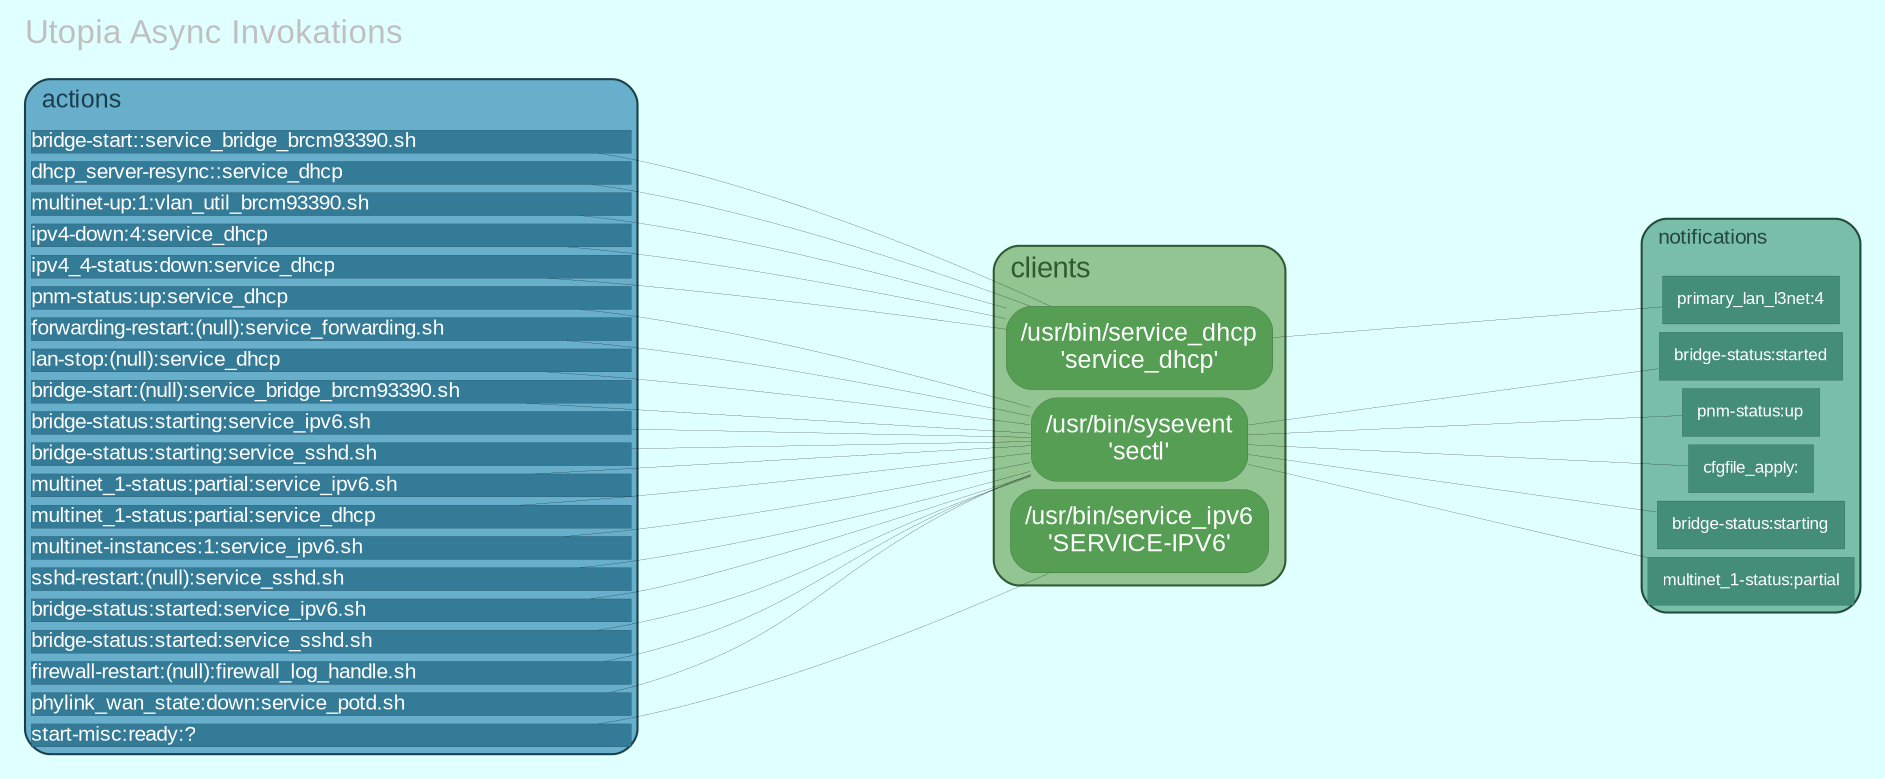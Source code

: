 digraph {
bgcolor=lightcyan
rankdir=LR
nodesep="0.05"
ranksep="2.5"
fontname="Arial"; fontsize=16; fontcolor=grey
label="Utopia Async Invokations"
labelloc=top
labeljust="l"
edge [color=black arrowsize=0.5 penwidth=0.1]
subgraph cluster_f37bd2f66651e7d46f6d38440f2bc5dd {
margin=3;
penwidth=1.0;
fillcolor="#79BEA8";
color="#23483C";
fontcolor="#23483C";
fontsize=10;
node[fontname="Arial" height=0 margin="0.1" penwidth=0.1];
label="notifications\l";
style="filled, rounded";
_fac04ca68a48af91f0290001604a2463 [label="" shape=plaintext style=invisible]
_3c329a067e241f3032cf69849a2c88f7 [label="pnm-status:up\l" fontsize=8 style="filled" width="0" shape="box" fillcolor="#448D76" color="#093426" fontcolor="white" tooltip="" URL=""]
_3c329a067e241f3032cf69849a2c88f7 [label="pnm-status:up\l" fontsize=8 style="filled" width="0" shape="box" fillcolor="#448D76" color="#093426" fontcolor="white" tooltip="" URL=""]
_0e17053ff88d0646b2350cfd848bcee3 [label="primary_lan_l3net:4\l" fontsize=8 style="filled" width="0" shape="box" fillcolor="#448D76" color="#093426" fontcolor="white" tooltip="" URL=""]
_0e17053ff88d0646b2350cfd848bcee3 [label="primary_lan_l3net:4\l" fontsize=8 style="filled" width="0" shape="box" fillcolor="#448D76" color="#093426" fontcolor="white" tooltip="" URL=""]
_b3499ae600820fa1ab594dae9546af20 [label="bridge-status:starting\l" fontsize=8 style="filled" width="0" shape="box" fillcolor="#448D76" color="#093426" fontcolor="white" tooltip="" URL=""]
_b3499ae600820fa1ab594dae9546af20 [label="bridge-status:starting\l" fontsize=8 style="filled" width="0" shape="box" fillcolor="#448D76" color="#093426" fontcolor="white" tooltip="" URL=""]
_237940f4adb97535202452b4d3378fe9 [label="multinet_1-status:partial\l" fontsize=8 style="filled" width="0" shape="box" fillcolor="#448D76" color="#093426" fontcolor="white" tooltip="" URL=""]
_237940f4adb97535202452b4d3378fe9 [label="multinet_1-status:partial\l" fontsize=8 style="filled" width="0" shape="box" fillcolor="#448D76" color="#093426" fontcolor="white" tooltip="" URL=""]
_414daa7fbb1239a586f432a053d18522 [label="bridge-status:started\l" fontsize=8 style="filled" width="0" shape="box" fillcolor="#448D76" color="#093426" fontcolor="white" tooltip="" URL=""]
_414daa7fbb1239a586f432a053d18522 [label="bridge-status:started\l" fontsize=8 style="filled" width="0" shape="box" fillcolor="#448D76" color="#093426" fontcolor="white" tooltip="" URL=""]
_414daa7fbb1239a586f432a053d18522 [label="bridge-status:started\l" fontsize=8 style="filled" width="0" shape="box" fillcolor="#448D76" color="#093426" fontcolor="white" tooltip="" URL=""]
_414daa7fbb1239a586f432a053d18522 [label="bridge-status:started\l" fontsize=8 style="filled" width="0" shape="box" fillcolor="#448D76" color="#093426" fontcolor="white" tooltip="" URL=""]
_ac2fa553aedc468ef2ad36b5b6981d0d [label="cfgfile_apply:\l" fontsize=8 style="filled" width="0" shape="box" fillcolor="#448D76" color="#093426" fontcolor="white" tooltip="" URL=""]
_ac2fa553aedc468ef2ad36b5b6981d0d [label="cfgfile_apply:\l" fontsize=8 style="filled" width="0" shape="box" fillcolor="#448D76" color="#093426" fontcolor="white" tooltip="" URL=""]
}
subgraph cluster_fac04ca68a48af91f0290001604a2463 {
margin=6;
penwidth=1.0;
fillcolor="#92C591";
color="#305A30";
fontcolor="#305A30";
fontsize=14;
node[fontname="Arial" height=0 margin="0.1" penwidth=0.1];
label="clients\l";
style="filled, rounded";
_fac04ca68a48af91f0290001604a2463 [label="" shape=plaintext style=invisible]
_5309a5e663f34a4bd54178ec47889544 [label="/usr/bin/sysevent
'sectl'" fontsize=12 style="filled,rounded" width="0" shape="box" fillcolor="#559E54" color="#0A3409" fontcolor="white" tooltip="" URL=""]
_d8b331abc3de4eadb9f080a5a0278e9f [label="/usr/bin/service_dhcp
'service_dhcp'" fontsize=12 style="filled,rounded" width="0" shape="box" fillcolor="#559E54" color="#0A3409" fontcolor="white" tooltip="" URL=""]
_6eb51fc3b0463c5722d44d93c4932914 [label="/usr/bin/service_ipv6
'SERVICE-IPV6'" fontsize=12 style="filled,rounded" width="0" shape="box" fillcolor="#559E54" color="#0A3409" fontcolor="white" tooltip="" URL=""]
}
subgraph cluster_ebb67a4271abe715344471b0f16321f6 {
margin=3;
penwidth=1.0;
fillcolor="#67AFCB";
color="#1A3E4C";
fontcolor="#1A3E4C";
fontsize=12;
node[fontname="Arial" height=0 margin=0 penwidth=0.1];
label="actions\l";
style="filled,rounded";
_fac04ca68a48af91f0290001604a2463 [label="" shape=plaintext style=invisible]
_193ef799d687ba9b28fde0c62f8f84d3 [label="phylink_wan_state:down:service_potd.sh\l" fontsize=10 style="filled" width="4" shape="box" fillcolor="#347B98" color="#092834" fontcolor="white" tooltip="" URL=""]
_193ef799d687ba9b28fde0c62f8f84d3 [label="phylink_wan_state:down:service_potd.sh\l" fontsize=10 style="filled" width="4" shape="box" fillcolor="#347B98" color="#092834" fontcolor="white" tooltip="" URL=""]
_454972dec10de0a339fbe444a8265b8e [label="pnm-status:up:service_dhcp\l" fontsize=10 style="filled" width="4" shape="box" fillcolor="#347B98" color="#092834" fontcolor="white" tooltip="" URL=""]
_454972dec10de0a339fbe444a8265b8e [label="pnm-status:up:service_dhcp\l" fontsize=10 style="filled" width="4" shape="box" fillcolor="#347B98" color="#092834" fontcolor="white" tooltip="" URL=""]
_5669cc17720ed841e3e49494ae33409e [label="bridge-start::service_bridge_brcm93390.sh\l" fontsize=10 style="filled" width="4" shape="box" fillcolor="#347B98" color="#092834" fontcolor="white" tooltip="" URL=""]
_5669cc17720ed841e3e49494ae33409e [label="bridge-start::service_bridge_brcm93390.sh\l" fontsize=10 style="filled" width="4" shape="box" fillcolor="#347B98" color="#092834" fontcolor="white" tooltip="" URL=""]
_4c7faaacdeb9d8c80bbb0abb7b6c7f82 [label="dhcp_server-resync::service_dhcp\l" fontsize=10 style="filled" width="4" shape="box" fillcolor="#347B98" color="#092834" fontcolor="white" tooltip="" URL=""]
_4c7faaacdeb9d8c80bbb0abb7b6c7f82 [label="dhcp_server-resync::service_dhcp\l" fontsize=10 style="filled" width="4" shape="box" fillcolor="#347B98" color="#092834" fontcolor="white" tooltip="" URL=""]
_dcc14764c638189286424af95599416b [label="multinet-up:1:vlan_util_brcm93390.sh\l" fontsize=10 style="filled" width="4" shape="box" fillcolor="#347B98" color="#092834" fontcolor="white" tooltip="" URL=""]
_dcc14764c638189286424af95599416b [label="multinet-up:1:vlan_util_brcm93390.sh\l" fontsize=10 style="filled" width="4" shape="box" fillcolor="#347B98" color="#092834" fontcolor="white" tooltip="" URL=""]
_183e8d4050b857c1411b7c0e7b997fa6 [label="bridge-status:starting:service_ipv6.sh\l" fontsize=10 style="filled" width="4" shape="box" fillcolor="#347B98" color="#092834" fontcolor="white" tooltip="" URL=""]
_09901fb780363c02cd8325ccb274f664 [label="bridge-status:starting:service_sshd.sh\l" fontsize=10 style="filled" width="4" shape="box" fillcolor="#347B98" color="#092834" fontcolor="white" tooltip="" URL=""]
_183e8d4050b857c1411b7c0e7b997fa6 [label="bridge-status:starting:service_ipv6.sh\l" fontsize=10 style="filled" width="4" shape="box" fillcolor="#347B98" color="#092834" fontcolor="white" tooltip="" URL=""]
_09901fb780363c02cd8325ccb274f664 [label="bridge-status:starting:service_sshd.sh\l" fontsize=10 style="filled" width="4" shape="box" fillcolor="#347B98" color="#092834" fontcolor="white" tooltip="" URL=""]
_d1c628af1f12371b9862c7e75b337c0c [label="multinet_1-status:partial:service_ipv6.sh\l" fontsize=10 style="filled" width="4" shape="box" fillcolor="#347B98" color="#092834" fontcolor="white" tooltip="" URL=""]
_d1c628af1f12371b9862c7e75b337c0c [label="multinet_1-status:partial:service_ipv6.sh\l" fontsize=10 style="filled" width="4" shape="box" fillcolor="#347B98" color="#092834" fontcolor="white" tooltip="" URL=""]
_9ab2899d235b9fe78f6b959adb327376 [label="multinet_1-status:partial:service_dhcp\l" fontsize=10 style="filled" width="4" shape="box" fillcolor="#347B98" color="#092834" fontcolor="white" tooltip="" URL=""]
_9ab2899d235b9fe78f6b959adb327376 [label="multinet_1-status:partial:service_dhcp\l" fontsize=10 style="filled" width="4" shape="box" fillcolor="#347B98" color="#092834" fontcolor="white" tooltip="" URL=""]
_9c1f538432ca007c5f148f912fedfdc2 [label="multinet-instances:1:service_ipv6.sh\l" fontsize=10 style="filled" width="4" shape="box" fillcolor="#347B98" color="#092834" fontcolor="white" tooltip="" URL=""]
_9c1f538432ca007c5f148f912fedfdc2 [label="multinet-instances:1:service_ipv6.sh\l" fontsize=10 style="filled" width="4" shape="box" fillcolor="#347B98" color="#092834" fontcolor="white" tooltip="" URL=""]
_72c4d1fc3150ee8126844a5796dbafaa [label="sshd-restart:(null):service_sshd.sh\l" fontsize=10 style="filled" width="4" shape="box" fillcolor="#347B98" color="#092834" fontcolor="white" tooltip="" URL=""]
_72c4d1fc3150ee8126844a5796dbafaa [label="sshd-restart:(null):service_sshd.sh\l" fontsize=10 style="filled" width="4" shape="box" fillcolor="#347B98" color="#092834" fontcolor="white" tooltip="" URL=""]
_d1c628af1f12371b9862c7e75b337c0c [label="multinet_1-status:partial:service_ipv6.sh\l" fontsize=10 style="filled" width="4" shape="box" fillcolor="#347B98" color="#092834" fontcolor="white" tooltip="" URL=""]
_9ab2899d235b9fe78f6b959adb327376 [label="multinet_1-status:partial:service_dhcp\l" fontsize=10 style="filled" width="4" shape="box" fillcolor="#347B98" color="#092834" fontcolor="white" tooltip="" URL=""]
_d1c628af1f12371b9862c7e75b337c0c [label="multinet_1-status:partial:service_ipv6.sh\l" fontsize=10 style="filled" width="4" shape="box" fillcolor="#347B98" color="#092834" fontcolor="white" tooltip="" URL=""]
_9ab2899d235b9fe78f6b959adb327376 [label="multinet_1-status:partial:service_dhcp\l" fontsize=10 style="filled" width="4" shape="box" fillcolor="#347B98" color="#092834" fontcolor="white" tooltip="" URL=""]
_72c4d1fc3150ee8126844a5796dbafaa [label="sshd-restart:(null):service_sshd.sh\l" fontsize=10 style="filled" width="4" shape="box" fillcolor="#347B98" color="#092834" fontcolor="white" tooltip="" URL=""]
_72c4d1fc3150ee8126844a5796dbafaa [label="sshd-restart:(null):service_sshd.sh\l" fontsize=10 style="filled" width="4" shape="box" fillcolor="#347B98" color="#092834" fontcolor="white" tooltip="" URL=""]
_f5070dfe0b31f7283367f7526120489e [label="bridge-status:started:service_ipv6.sh\l" fontsize=10 style="filled" width="4" shape="box" fillcolor="#347B98" color="#092834" fontcolor="white" tooltip="" URL=""]
_61caa2e84b426186b2f926848a590647 [label="bridge-status:started:service_sshd.sh\l" fontsize=10 style="filled" width="4" shape="box" fillcolor="#347B98" color="#092834" fontcolor="white" tooltip="" URL=""]
_f5070dfe0b31f7283367f7526120489e [label="bridge-status:started:service_ipv6.sh\l" fontsize=10 style="filled" width="4" shape="box" fillcolor="#347B98" color="#092834" fontcolor="white" tooltip="" URL=""]
_61caa2e84b426186b2f926848a590647 [label="bridge-status:started:service_sshd.sh\l" fontsize=10 style="filled" width="4" shape="box" fillcolor="#347B98" color="#092834" fontcolor="white" tooltip="" URL=""]
_d1e4a3ece4737e3d580e28f105b6e65e [label="firewall-restart:(null):firewall_log_handle.sh\l" fontsize=10 style="filled" width="4" shape="box" fillcolor="#347B98" color="#092834" fontcolor="white" tooltip="" URL=""]
_d1e4a3ece4737e3d580e28f105b6e65e [label="firewall-restart:(null):firewall_log_handle.sh\l" fontsize=10 style="filled" width="4" shape="box" fillcolor="#347B98" color="#092834" fontcolor="white" tooltip="" URL=""]
_bbd96f16e488f7fbf25a461226c99ff0 [label="start-misc:ready:?\l" fontsize=10 style="filled" width="4" shape="box" fillcolor="#347B98" color="#092834" fontcolor="white" tooltip="" URL=""]
_bbd96f16e488f7fbf25a461226c99ff0 [label="start-misc:ready:?\l" fontsize=10 style="filled" width="4" shape="box" fillcolor="#347B98" color="#092834" fontcolor="white" tooltip="" URL=""]
_5a4a5653bdebf3b053705c0674ffaa61 [label="forwarding-restart:(null):service_forwarding.sh\l" fontsize=10 style="filled" width="4" shape="box" fillcolor="#347B98" color="#092834" fontcolor="white" tooltip="" URL=""]
_5a4a5653bdebf3b053705c0674ffaa61 [label="forwarding-restart:(null):service_forwarding.sh\l" fontsize=10 style="filled" width="4" shape="box" fillcolor="#347B98" color="#092834" fontcolor="white" tooltip="" URL=""]
_156085b35fd775807aa068e54ed69136 [label="lan-stop:(null):service_dhcp\l" fontsize=10 style="filled" width="4" shape="box" fillcolor="#347B98" color="#092834" fontcolor="white" tooltip="" URL=""]
_156085b35fd775807aa068e54ed69136 [label="lan-stop:(null):service_dhcp\l" fontsize=10 style="filled" width="4" shape="box" fillcolor="#347B98" color="#092834" fontcolor="white" tooltip="" URL=""]
_8c3f9122c6ecd61fbd52392002179d35 [label="ipv4-down:4:service_dhcp\l" fontsize=10 style="filled" width="4" shape="box" fillcolor="#347B98" color="#092834" fontcolor="white" tooltip="" URL=""]
_8c3f9122c6ecd61fbd52392002179d35 [label="ipv4-down:4:service_dhcp\l" fontsize=10 style="filled" width="4" shape="box" fillcolor="#347B98" color="#092834" fontcolor="white" tooltip="" URL=""]
_7fe6bfce5bcd76c80675b0c380292ba0 [label="ipv4_4-status:down:service_dhcp\l" fontsize=10 style="filled" width="4" shape="box" fillcolor="#347B98" color="#092834" fontcolor="white" tooltip="" URL=""]
_7fe6bfce5bcd76c80675b0c380292ba0 [label="ipv4_4-status:down:service_dhcp\l" fontsize=10 style="filled" width="4" shape="box" fillcolor="#347B98" color="#092834" fontcolor="white" tooltip="" URL=""]
_c77b18b7f2bc7fe79416d37950c48e25 [label="bridge-start:(null):service_bridge_brcm93390.sh\l" fontsize=10 style="filled" width="4" shape="box" fillcolor="#347B98" color="#092834" fontcolor="white" tooltip="" URL=""]
_c77b18b7f2bc7fe79416d37950c48e25 [label="bridge-start:(null):service_bridge_brcm93390.sh\l" fontsize=10 style="filled" width="4" shape="box" fillcolor="#347B98" color="#092834" fontcolor="white" tooltip="" URL=""]
_d1e4a3ece4737e3d580e28f105b6e65e [label="firewall-restart:(null):firewall_log_handle.sh\l" fontsize=10 style="filled" width="4" shape="box" fillcolor="#347B98" color="#092834" fontcolor="white" tooltip="" URL=""]
_d1e4a3ece4737e3d580e28f105b6e65e [label="firewall-restart:(null):firewall_log_handle.sh\l" fontsize=10 style="filled" width="4" shape="box" fillcolor="#347B98" color="#092834" fontcolor="white" tooltip="" URL=""]
_d1e4a3ece4737e3d580e28f105b6e65e [label="firewall-restart:(null):firewall_log_handle.sh\l" fontsize=10 style="filled" width="4" shape="box" fillcolor="#347B98" color="#092834" fontcolor="white" tooltip="" URL=""]
_d1e4a3ece4737e3d580e28f105b6e65e [label="firewall-restart:(null):firewall_log_handle.sh\l" fontsize=10 style="filled" width="4" shape="box" fillcolor="#347B98" color="#092834" fontcolor="white" tooltip="" URL=""]
_5a4a5653bdebf3b053705c0674ffaa61 [label="forwarding-restart:(null):service_forwarding.sh\l" fontsize=10 style="filled" width="4" shape="box" fillcolor="#347B98" color="#092834" fontcolor="white" tooltip="" URL=""]
_5a4a5653bdebf3b053705c0674ffaa61 [label="forwarding-restart:(null):service_forwarding.sh\l" fontsize=10 style="filled" width="4" shape="box" fillcolor="#347B98" color="#092834" fontcolor="white" tooltip="" URL=""]
_156085b35fd775807aa068e54ed69136 [label="lan-stop:(null):service_dhcp\l" fontsize=10 style="filled" width="4" shape="box" fillcolor="#347B98" color="#092834" fontcolor="white" tooltip="" URL=""]
_156085b35fd775807aa068e54ed69136 [label="lan-stop:(null):service_dhcp\l" fontsize=10 style="filled" width="4" shape="box" fillcolor="#347B98" color="#092834" fontcolor="white" tooltip="" URL=""]
_8c3f9122c6ecd61fbd52392002179d35 [label="ipv4-down:4:service_dhcp\l" fontsize=10 style="filled" width="4" shape="box" fillcolor="#347B98" color="#092834" fontcolor="white" tooltip="" URL=""]
_8c3f9122c6ecd61fbd52392002179d35 [label="ipv4-down:4:service_dhcp\l" fontsize=10 style="filled" width="4" shape="box" fillcolor="#347B98" color="#092834" fontcolor="white" tooltip="" URL=""]
_c77b18b7f2bc7fe79416d37950c48e25 [label="bridge-start:(null):service_bridge_brcm93390.sh\l" fontsize=10 style="filled" width="4" shape="box" fillcolor="#347B98" color="#092834" fontcolor="white" tooltip="" URL=""]
_c77b18b7f2bc7fe79416d37950c48e25 [label="bridge-start:(null):service_bridge_brcm93390.sh\l" fontsize=10 style="filled" width="4" shape="box" fillcolor="#347B98" color="#092834" fontcolor="white" tooltip="" URL=""]
_d1e4a3ece4737e3d580e28f105b6e65e [label="firewall-restart:(null):firewall_log_handle.sh\l" fontsize=10 style="filled" width="4" shape="box" fillcolor="#347B98" color="#092834" fontcolor="white" tooltip="" URL=""]
_d1e4a3ece4737e3d580e28f105b6e65e [label="firewall-restart:(null):firewall_log_handle.sh\l" fontsize=10 style="filled" width="4" shape="box" fillcolor="#347B98" color="#092834" fontcolor="white" tooltip="" URL=""]
_d1e4a3ece4737e3d580e28f105b6e65e [label="firewall-restart:(null):firewall_log_handle.sh\l" fontsize=10 style="filled" width="4" shape="box" fillcolor="#347B98" color="#092834" fontcolor="white" tooltip="" URL=""]
_d1e4a3ece4737e3d580e28f105b6e65e [label="firewall-restart:(null):firewall_log_handle.sh\l" fontsize=10 style="filled" width="4" shape="box" fillcolor="#347B98" color="#092834" fontcolor="white" tooltip="" URL=""]
}
_5309a5e663f34a4bd54178ec47889544 -> _3c329a067e241f3032cf69849a2c88f7[arrowhead=none];
_d8b331abc3de4eadb9f080a5a0278e9f -> _0e17053ff88d0646b2350cfd848bcee3[arrowhead=none];
_5309a5e663f34a4bd54178ec47889544 -> _b3499ae600820fa1ab594dae9546af20[arrowhead=none];
_5309a5e663f34a4bd54178ec47889544 -> _237940f4adb97535202452b4d3378fe9[arrowhead=none];
_5309a5e663f34a4bd54178ec47889544 -> _414daa7fbb1239a586f432a053d18522[arrowhead=none];
_5309a5e663f34a4bd54178ec47889544 -> _ac2fa553aedc468ef2ad36b5b6981d0d[arrowhead=none];
_193ef799d687ba9b28fde0c62f8f84d3 -> _5309a5e663f34a4bd54178ec47889544[arrowhead=none];
_454972dec10de0a339fbe444a8265b8e -> _5309a5e663f34a4bd54178ec47889544[arrowhead=none];
_5669cc17720ed841e3e49494ae33409e -> _d8b331abc3de4eadb9f080a5a0278e9f[arrowhead=none];
_4c7faaacdeb9d8c80bbb0abb7b6c7f82 -> _d8b331abc3de4eadb9f080a5a0278e9f[arrowhead=none];
_dcc14764c638189286424af95599416b -> _d8b331abc3de4eadb9f080a5a0278e9f[arrowhead=none];
_183e8d4050b857c1411b7c0e7b997fa6 -> _5309a5e663f34a4bd54178ec47889544[arrowhead=none];
_09901fb780363c02cd8325ccb274f664 -> _5309a5e663f34a4bd54178ec47889544[arrowhead=none];
_d1c628af1f12371b9862c7e75b337c0c -> _5309a5e663f34a4bd54178ec47889544[arrowhead=none];
_9ab2899d235b9fe78f6b959adb327376 -> _5309a5e663f34a4bd54178ec47889544[arrowhead=none];
_9c1f538432ca007c5f148f912fedfdc2 -> _5309a5e663f34a4bd54178ec47889544[arrowhead=none];
_72c4d1fc3150ee8126844a5796dbafaa -> _5309a5e663f34a4bd54178ec47889544[arrowhead=none];
_f5070dfe0b31f7283367f7526120489e -> _5309a5e663f34a4bd54178ec47889544[arrowhead=none];
_61caa2e84b426186b2f926848a590647 -> _5309a5e663f34a4bd54178ec47889544[arrowhead=none];
_d1e4a3ece4737e3d580e28f105b6e65e -> _5309a5e663f34a4bd54178ec47889544[arrowhead=none];
_bbd96f16e488f7fbf25a461226c99ff0 -> _6eb51fc3b0463c5722d44d93c4932914[arrowhead=none];
_5a4a5653bdebf3b053705c0674ffaa61 -> _5309a5e663f34a4bd54178ec47889544[arrowhead=none];
_156085b35fd775807aa068e54ed69136 -> _5309a5e663f34a4bd54178ec47889544[arrowhead=none];
_8c3f9122c6ecd61fbd52392002179d35 -> _d8b331abc3de4eadb9f080a5a0278e9f[arrowhead=none];
_7fe6bfce5bcd76c80675b0c380292ba0 -> _d8b331abc3de4eadb9f080a5a0278e9f[arrowhead=none];
_c77b18b7f2bc7fe79416d37950c48e25 -> _5309a5e663f34a4bd54178ec47889544[arrowhead=none];
}

